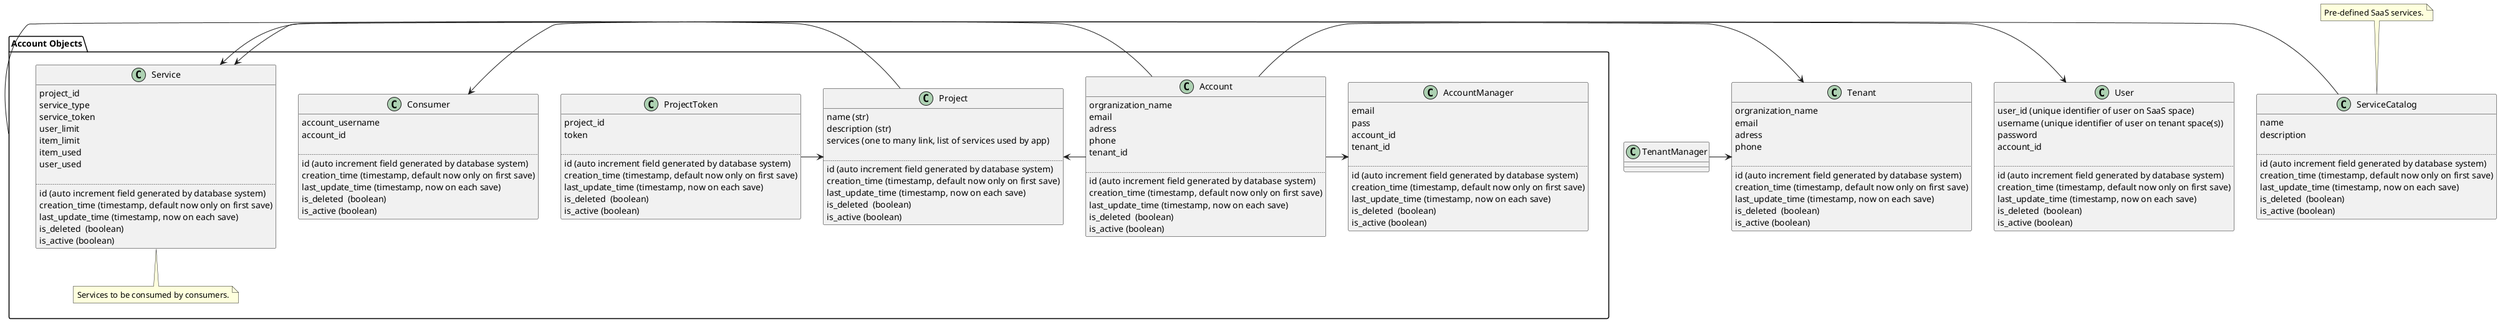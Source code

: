 @startuml
skinparam defaultFontName Monaco

class Tenant{
    orgranization_name
    email
    adress
    phone

    ..
    id (auto increment field generated by database system)
    creation_time (timestamp, default now only on first save)
    last_update_time (timestamp, now on each save)
    is_deleted  (boolean)
    is_active (boolean)
}
package "Account Objects" as AO {
    together {
        class Account {
            orgranization_name
            email
            adress
            phone
            tenant_id

            ..
            id (auto increment field generated by database system)
            creation_time (timestamp, default now only on first save)
            last_update_time (timestamp, now on each save)
            is_deleted  (boolean)
            is_active (boolean)
        }

        class AccountManager {
            email
            pass
            account_id
            tenant_id

            ..
            id (auto increment field generated by database system)
            creation_time (timestamp, default now only on first save)
            last_update_time (timestamp, now on each save)
            is_deleted  (boolean)
            is_active (boolean)
        }
    }
    Account -> AccountManager


    together {
        class Project {
            name (str)
            description (str)
            services (one to many link, list of services used by app)

            ..
            id (auto increment field generated by database system)
            creation_time (timestamp, default now only on first save)
            last_update_time (timestamp, now on each save)
            is_deleted  (boolean)
            is_active (boolean)
        }

        class ProjectToken {
            project_id
            token

            ..
            id (auto increment field generated by database system)
            creation_time (timestamp, default now only on first save)
            last_update_time (timestamp, now on each save)
            is_deleted  (boolean)
            is_active (boolean)
        }
    }
    ProjectToken -> Project



    class Consumer {
        account_username
        account_id

        ..
        id (auto increment field generated by database system)
        creation_time (timestamp, default now only on first save)
        last_update_time (timestamp, now on each save)
        is_deleted  (boolean)
        is_active (boolean)
    }

    class Service {
        project_id
        service_type
        service_token
        user_limit
        item_limit
        item_used
        user_used

        ..
        id (auto increment field generated by database system)
        creation_time (timestamp, default now only on first save)
        last_update_time (timestamp, now on each save)
        is_deleted  (boolean)
        is_active (boolean)
    }
    note bottom of Service : Services to be consumed by consumers.

}

class User {
    user_id (unique identifier of user on SaaS space)
    username (unique identifier of user on tenant space(s))
    password
    account_id

    ..
    id (auto increment field generated by database system)
    creation_time (timestamp, default now only on first save)
    last_update_time (timestamp, now on each save)
    is_deleted  (boolean)
    is_active (boolean)
}

class ServiceCatalog{
    name
    description

    ..
    id (auto increment field generated by database system)
    creation_time (timestamp, default now only on first save)
    last_update_time (timestamp, now on each save)
    is_deleted  (boolean)
    is_active (boolean)
}
note top of ServiceCatalog : Pre-defined SaaS services.


TenantManager -> Tenant
Tenant <- AO
Project <- Account
Consumer <- Account
User <- Account
Service <- Project
ServiceCatalog -> Service

@enduml
